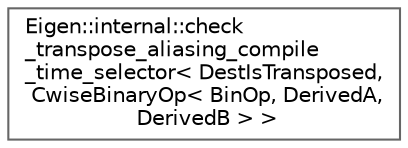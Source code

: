 digraph "类继承关系图"
{
 // LATEX_PDF_SIZE
  bgcolor="transparent";
  edge [fontname=Helvetica,fontsize=10,labelfontname=Helvetica,labelfontsize=10];
  node [fontname=Helvetica,fontsize=10,shape=box,height=0.2,width=0.4];
  rankdir="LR";
  Node0 [id="Node000000",label="Eigen::internal::check\l_transpose_aliasing_compile\l_time_selector\< DestIsTransposed,\l CwiseBinaryOp\< BinOp, DerivedA,\l DerivedB \> \>",height=0.2,width=0.4,color="grey40", fillcolor="white", style="filled",URL="$struct_eigen_1_1internal_1_1check__transpose__aliasing__compile__time__selector_3_01_dest_is_tra9f4c4ffc0d2b0b4cca6adac98dc1ed17.html",tooltip=" "];
}
